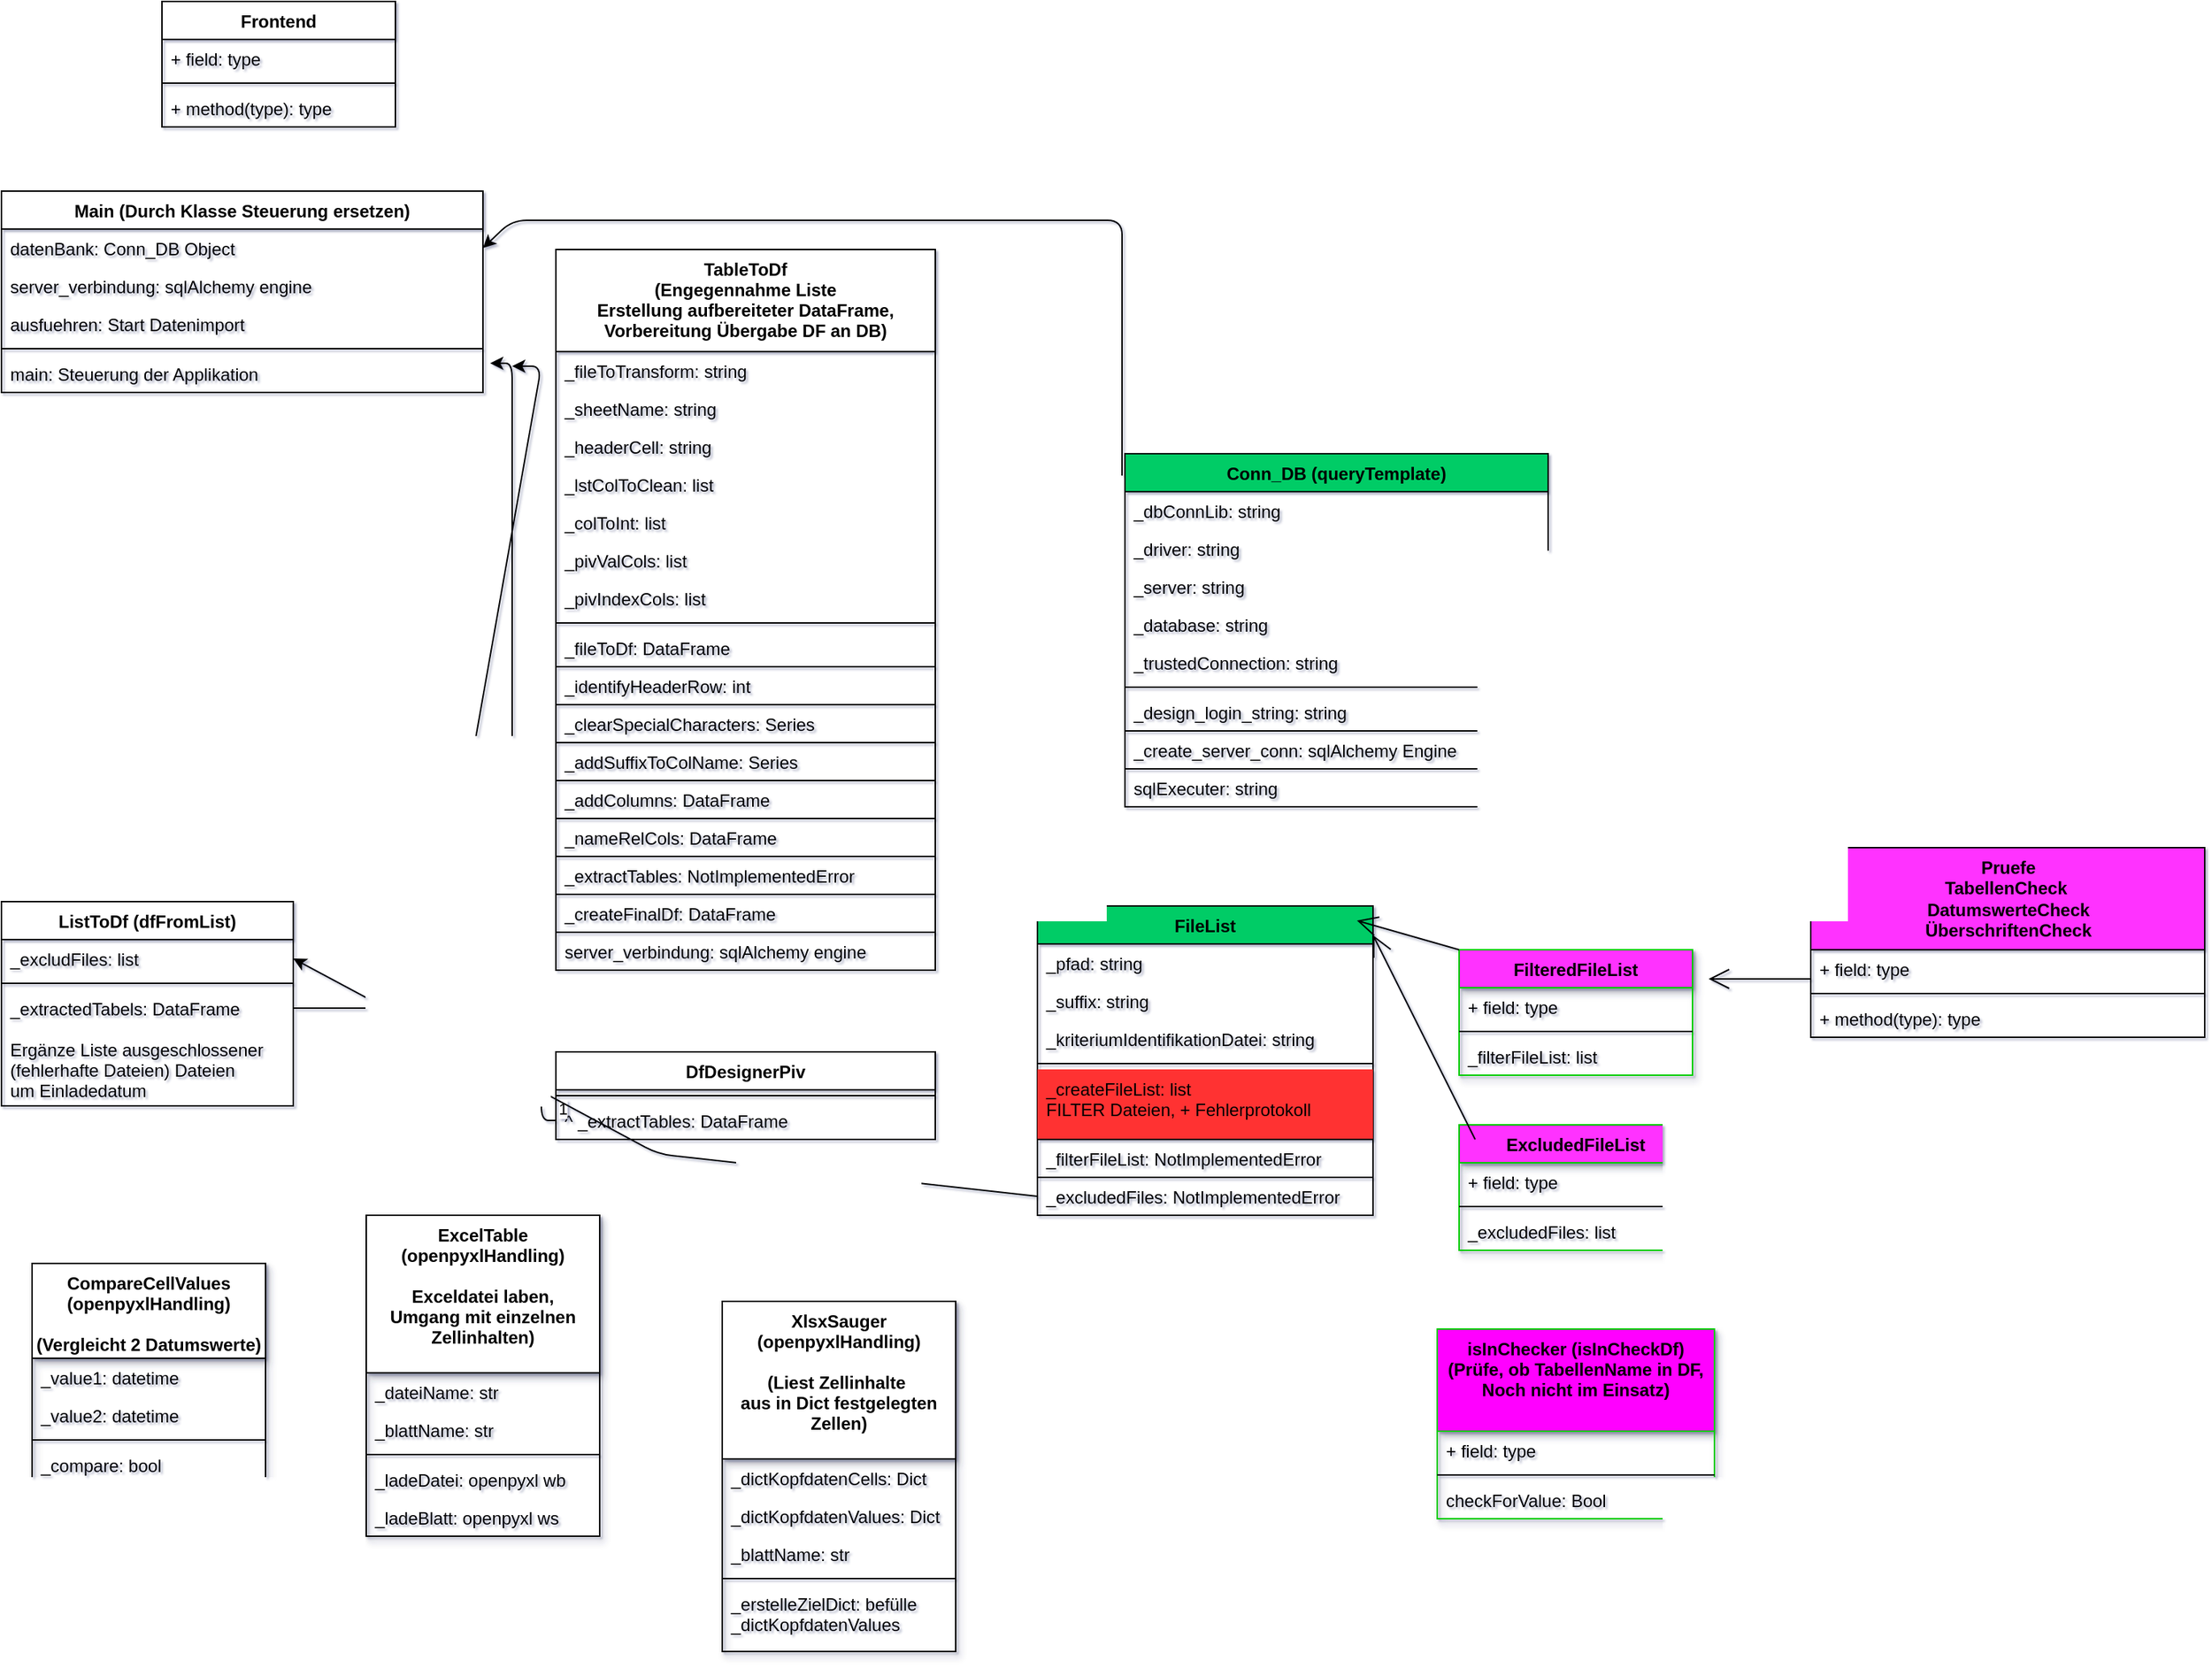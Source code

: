 <mxfile version="14.1.8" type="device"><diagram name="Page-1" id="e7e014a7-5840-1c2e-5031-d8a46d1fe8dd"><mxGraphModel dx="1022" dy="1323" grid="1" gridSize="10" guides="1" tooltips="1" connect="1" arrows="1" fold="1" page="1" pageScale="1" pageWidth="1169" pageHeight="826" background="#ffffff" math="0" shadow="1"><root><mxCell id="0"/><mxCell id="1" parent="0"/><mxCell id="ttx84-X86xPZrBUlwo9p-41" value="Main (Durch Klasse Steuerung ersetzen)" style="swimlane;fontStyle=1;align=center;verticalAlign=top;childLayout=stackLayout;horizontal=1;startSize=26;horizontalStack=0;resizeParent=1;resizeParentMax=0;resizeLast=0;collapsible=1;marginBottom=0;" parent="1" vertex="1"><mxGeometry x="10" y="20" width="330" height="138" as="geometry"><mxRectangle x="10" y="20" width="280" height="26" as="alternateBounds"/></mxGeometry></mxCell><mxCell id="ttx84-X86xPZrBUlwo9p-42" value="datenBank: Conn_DB Object" style="text;strokeColor=none;fillColor=none;align=left;verticalAlign=top;spacingLeft=4;spacingRight=4;overflow=hidden;rotatable=0;points=[[0,0.5],[1,0.5]];portConstraint=eastwest;" parent="ttx84-X86xPZrBUlwo9p-41" vertex="1"><mxGeometry y="26" width="330" height="26" as="geometry"/></mxCell><mxCell id="0wNTSyZEknnL3JYn5vQK-4" value="server_verbindung: sqlAlchemy engine" style="text;strokeColor=none;fillColor=none;align=left;verticalAlign=top;spacingLeft=4;spacingRight=4;overflow=hidden;rotatable=0;points=[[0,0.5],[1,0.5]];portConstraint=eastwest;" vertex="1" parent="ttx84-X86xPZrBUlwo9p-41"><mxGeometry y="52" width="330" height="26" as="geometry"/></mxCell><mxCell id="MvnyPQeXrSLGKuGV2s4c-3" value="ausfuehren: Start Datenimport" style="text;strokeColor=none;fillColor=none;align=left;verticalAlign=top;spacingLeft=4;spacingRight=4;overflow=hidden;rotatable=0;points=[[0,0.5],[1,0.5]];portConstraint=eastwest;" parent="ttx84-X86xPZrBUlwo9p-41" vertex="1"><mxGeometry y="78" width="330" height="26" as="geometry"/></mxCell><mxCell id="ttx84-X86xPZrBUlwo9p-43" value="" style="line;strokeWidth=1;fillColor=none;align=left;verticalAlign=middle;spacingTop=-1;spacingLeft=3;spacingRight=3;rotatable=0;labelPosition=right;points=[];portConstraint=eastwest;" parent="ttx84-X86xPZrBUlwo9p-41" vertex="1"><mxGeometry y="104" width="330" height="8" as="geometry"/></mxCell><mxCell id="MvnyPQeXrSLGKuGV2s4c-4" value="main: Steuerung der Applikation" style="text;strokeColor=none;fillColor=none;align=left;verticalAlign=top;spacingLeft=4;spacingRight=4;overflow=hidden;rotatable=0;points=[[0,0.5],[1,0.5]];portConstraint=eastwest;" parent="ttx84-X86xPZrBUlwo9p-41" vertex="1"><mxGeometry y="112" width="330" height="26" as="geometry"/></mxCell><mxCell id="ttx84-X86xPZrBUlwo9p-45" value="TableToDf&#10;(Engegennahme Liste&#10;Erstellung aufbereiteter DataFrame,&#10;Vorbereitung Übergabe DF an DB)" style="swimlane;fontStyle=1;align=center;verticalAlign=top;childLayout=stackLayout;horizontal=1;startSize=70;horizontalStack=0;resizeParent=1;resizeParentMax=0;resizeLast=0;collapsible=1;marginBottom=0;" parent="1" vertex="1"><mxGeometry x="390" y="60" width="260" height="494" as="geometry"/></mxCell><mxCell id="ttx84-X86xPZrBUlwo9p-54" value="_fileToTransform: string" style="text;strokeColor=none;fillColor=none;align=left;verticalAlign=top;spacingLeft=4;spacingRight=4;overflow=hidden;rotatable=0;points=[[0,0.5],[1,0.5]];portConstraint=eastwest;" parent="ttx84-X86xPZrBUlwo9p-45" vertex="1"><mxGeometry y="70" width="260" height="26" as="geometry"/></mxCell><mxCell id="ttx84-X86xPZrBUlwo9p-53" value="_sheetName: string" style="text;strokeColor=none;fillColor=none;align=left;verticalAlign=top;spacingLeft=4;spacingRight=4;overflow=hidden;rotatable=0;points=[[0,0.5],[1,0.5]];portConstraint=eastwest;" parent="ttx84-X86xPZrBUlwo9p-45" vertex="1"><mxGeometry y="96" width="260" height="26" as="geometry"/></mxCell><mxCell id="ttx84-X86xPZrBUlwo9p-52" value="_headerCell: string" style="text;strokeColor=none;fillColor=none;align=left;verticalAlign=top;spacingLeft=4;spacingRight=4;overflow=hidden;rotatable=0;points=[[0,0.5],[1,0.5]];portConstraint=eastwest;" parent="ttx84-X86xPZrBUlwo9p-45" vertex="1"><mxGeometry y="122" width="260" height="26" as="geometry"/></mxCell><mxCell id="ttx84-X86xPZrBUlwo9p-51" value="_lstColToClean: list" style="text;strokeColor=none;fillColor=none;align=left;verticalAlign=top;spacingLeft=4;spacingRight=4;overflow=hidden;rotatable=0;points=[[0,0.5],[1,0.5]];portConstraint=eastwest;" parent="ttx84-X86xPZrBUlwo9p-45" vertex="1"><mxGeometry y="148" width="260" height="26" as="geometry"/></mxCell><mxCell id="ttx84-X86xPZrBUlwo9p-56" value="_colToInt: list" style="text;strokeColor=none;fillColor=none;align=left;verticalAlign=top;spacingLeft=4;spacingRight=4;overflow=hidden;rotatable=0;points=[[0,0.5],[1,0.5]];portConstraint=eastwest;" parent="ttx84-X86xPZrBUlwo9p-45" vertex="1"><mxGeometry y="174" width="260" height="26" as="geometry"/></mxCell><mxCell id="ttx84-X86xPZrBUlwo9p-55" value="_pivValCols: list" style="text;strokeColor=none;fillColor=none;align=left;verticalAlign=top;spacingLeft=4;spacingRight=4;overflow=hidden;rotatable=0;points=[[0,0.5],[1,0.5]];portConstraint=eastwest;" parent="ttx84-X86xPZrBUlwo9p-45" vertex="1"><mxGeometry y="200" width="260" height="26" as="geometry"/></mxCell><mxCell id="ttx84-X86xPZrBUlwo9p-46" value="_pivIndexCols: list" style="text;strokeColor=none;fillColor=none;align=left;verticalAlign=top;spacingLeft=4;spacingRight=4;overflow=hidden;rotatable=0;points=[[0,0.5],[1,0.5]];portConstraint=eastwest;" parent="ttx84-X86xPZrBUlwo9p-45" vertex="1"><mxGeometry y="226" width="260" height="26" as="geometry"/></mxCell><mxCell id="ttx84-X86xPZrBUlwo9p-47" value="" style="line;strokeWidth=1;fillColor=none;align=left;verticalAlign=middle;spacingTop=-1;spacingLeft=3;spacingRight=3;rotatable=0;labelPosition=right;points=[];portConstraint=eastwest;" parent="ttx84-X86xPZrBUlwo9p-45" vertex="1"><mxGeometry y="252" width="260" height="8" as="geometry"/></mxCell><mxCell id="ttx84-X86xPZrBUlwo9p-57" value="_fileToDf: DataFrame" style="text;strokeColor=none;fillColor=none;align=left;verticalAlign=top;spacingLeft=4;spacingRight=4;overflow=hidden;rotatable=0;points=[[0,0.5],[1,0.5]];portConstraint=eastwest;" parent="ttx84-X86xPZrBUlwo9p-45" vertex="1"><mxGeometry y="260" width="260" height="26" as="geometry"/></mxCell><mxCell id="ttx84-X86xPZrBUlwo9p-58" value="_identifyHeaderRow: int" style="text;fillColor=none;align=left;verticalAlign=top;spacingLeft=4;spacingRight=4;overflow=hidden;rotatable=0;points=[[0,0.5],[1,0.5]];portConstraint=eastwest;strokeColor=#000000;" parent="ttx84-X86xPZrBUlwo9p-45" vertex="1"><mxGeometry y="286" width="260" height="26" as="geometry"/></mxCell><mxCell id="ttx84-X86xPZrBUlwo9p-48" value="_clearSpecialCharacters: Series" style="text;strokeColor=none;fillColor=none;align=left;verticalAlign=top;spacingLeft=4;spacingRight=4;overflow=hidden;rotatable=0;points=[[0,0.5],[1,0.5]];portConstraint=eastwest;" parent="ttx84-X86xPZrBUlwo9p-45" vertex="1"><mxGeometry y="312" width="260" height="26" as="geometry"/></mxCell><mxCell id="ttx84-X86xPZrBUlwo9p-59" value="_addSuffixToColName: Series" style="text;fillColor=none;align=left;verticalAlign=top;spacingLeft=4;spacingRight=4;overflow=hidden;rotatable=0;points=[[0,0.5],[1,0.5]];portConstraint=eastwest;strokeColor=#000000;" parent="ttx84-X86xPZrBUlwo9p-45" vertex="1"><mxGeometry y="338" width="260" height="26" as="geometry"/></mxCell><mxCell id="ttx84-X86xPZrBUlwo9p-60" value="_addColumns: DataFrame" style="text;fillColor=none;align=left;verticalAlign=top;spacingLeft=4;spacingRight=4;overflow=hidden;rotatable=0;points=[[0,0.5],[1,0.5]];portConstraint=eastwest;strokeColor=#000000;" parent="ttx84-X86xPZrBUlwo9p-45" vertex="1"><mxGeometry y="364" width="260" height="26" as="geometry"/></mxCell><mxCell id="ttx84-X86xPZrBUlwo9p-61" value="_nameRelCols: DataFrame" style="text;fillColor=none;align=left;verticalAlign=top;spacingLeft=4;spacingRight=4;overflow=hidden;rotatable=0;points=[[0,0.5],[1,0.5]];portConstraint=eastwest;strokeColor=#000000;" parent="ttx84-X86xPZrBUlwo9p-45" vertex="1"><mxGeometry y="390" width="260" height="26" as="geometry"/></mxCell><mxCell id="ttx84-X86xPZrBUlwo9p-62" value="_extractTables: NotImplementedError" style="text;fillColor=none;align=left;verticalAlign=top;spacingLeft=4;spacingRight=4;overflow=hidden;rotatable=0;points=[[0,0.5],[1,0.5]];portConstraint=eastwest;strokeColor=#000000;" parent="ttx84-X86xPZrBUlwo9p-45" vertex="1"><mxGeometry y="416" width="260" height="26" as="geometry"/></mxCell><mxCell id="ttx84-X86xPZrBUlwo9p-63" value="_createFinalDf: DataFrame" style="text;fillColor=none;align=left;verticalAlign=top;spacingLeft=4;spacingRight=4;overflow=hidden;rotatable=0;points=[[0,0.5],[1,0.5]];portConstraint=eastwest;strokeColor=#000000;" parent="ttx84-X86xPZrBUlwo9p-45" vertex="1"><mxGeometry y="442" width="260" height="26" as="geometry"/></mxCell><mxCell id="0wNTSyZEknnL3JYn5vQK-1" value="server_verbindung: sqlAlchemy engine" style="text;strokeColor=none;fillColor=none;align=left;verticalAlign=top;spacingLeft=4;spacingRight=4;overflow=hidden;rotatable=0;points=[[0,0.5],[1,0.5]];portConstraint=eastwest;" vertex="1" parent="ttx84-X86xPZrBUlwo9p-45"><mxGeometry y="468" width="260" height="26" as="geometry"/></mxCell><mxCell id="ttx84-X86xPZrBUlwo9p-68" value="DfDesignerPiv" style="swimlane;fontStyle=1;align=center;verticalAlign=top;childLayout=stackLayout;horizontal=1;startSize=26;horizontalStack=0;resizeParent=1;resizeParentMax=0;resizeLast=0;collapsible=1;marginBottom=0;strokeColor=#000000;" parent="1" vertex="1"><mxGeometry x="390" y="610" width="260" height="60" as="geometry"/></mxCell><mxCell id="ttx84-X86xPZrBUlwo9p-70" value="" style="line;strokeWidth=1;fillColor=none;align=left;verticalAlign=middle;spacingTop=-1;spacingLeft=3;spacingRight=3;rotatable=0;labelPosition=right;points=[];portConstraint=eastwest;" parent="ttx84-X86xPZrBUlwo9p-68" vertex="1"><mxGeometry y="26" width="260" height="8" as="geometry"/></mxCell><mxCell id="ttx84-X86xPZrBUlwo9p-71" value="^ _extractTables: DataFrame" style="text;strokeColor=none;fillColor=none;align=left;verticalAlign=top;spacingLeft=4;spacingRight=4;overflow=hidden;rotatable=0;points=[[0,0.5],[1,0.5]];portConstraint=eastwest;" parent="ttx84-X86xPZrBUlwo9p-68" vertex="1"><mxGeometry y="34" width="260" height="26" as="geometry"/></mxCell><mxCell id="ttx84-X86xPZrBUlwo9p-72" value="" style="endArrow=block;endFill=1;html=1;edgeStyle=orthogonalEdgeStyle;align=left;verticalAlign=top;entryX=0;entryY=0.5;entryDx=0;entryDy=0;exitX=0;exitY=0.5;exitDx=0;exitDy=0;" parent="1" source="ttx84-X86xPZrBUlwo9p-71" target="ttx84-X86xPZrBUlwo9p-62" edge="1"><mxGeometry x="-1" relative="1" as="geometry"><mxPoint x="360" y="680" as="sourcePoint"/><mxPoint x="360" y="500" as="targetPoint"/></mxGeometry></mxCell><mxCell id="ttx84-X86xPZrBUlwo9p-73" value="1" style="edgeLabel;resizable=0;html=1;align=left;verticalAlign=bottom;" parent="ttx84-X86xPZrBUlwo9p-72" connectable="0" vertex="1"><mxGeometry x="-1" relative="1" as="geometry"/></mxCell><mxCell id="ttx84-X86xPZrBUlwo9p-74" value="Conn_DB (queryTemplate)" style="swimlane;fontStyle=1;align=center;verticalAlign=top;childLayout=stackLayout;horizontal=1;startSize=26;horizontalStack=0;resizeParent=1;resizeParentMax=0;resizeLast=0;collapsible=1;marginBottom=0;strokeColor=#000000;fillColor=#00CC66;" parent="1" vertex="1"><mxGeometry x="780" y="200" width="290" height="242" as="geometry"/></mxCell><mxCell id="ttx84-X86xPZrBUlwo9p-75" value="_dbConnLib: string" style="text;strokeColor=none;fillColor=none;align=left;verticalAlign=top;spacingLeft=4;spacingRight=4;overflow=hidden;rotatable=0;points=[[0,0.5],[1,0.5]];portConstraint=eastwest;" parent="ttx84-X86xPZrBUlwo9p-74" vertex="1"><mxGeometry y="26" width="290" height="26" as="geometry"/></mxCell><mxCell id="ttx84-X86xPZrBUlwo9p-78" value="_driver: string" style="text;strokeColor=none;fillColor=none;align=left;verticalAlign=top;spacingLeft=4;spacingRight=4;overflow=hidden;rotatable=0;points=[[0,0.5],[1,0.5]];portConstraint=eastwest;" parent="ttx84-X86xPZrBUlwo9p-74" vertex="1"><mxGeometry y="52" width="290" height="26" as="geometry"/></mxCell><mxCell id="ttx84-X86xPZrBUlwo9p-79" value="_server: string" style="text;strokeColor=none;fillColor=none;align=left;verticalAlign=top;spacingLeft=4;spacingRight=4;overflow=hidden;rotatable=0;points=[[0,0.5],[1,0.5]];portConstraint=eastwest;" parent="ttx84-X86xPZrBUlwo9p-74" vertex="1"><mxGeometry y="78" width="290" height="26" as="geometry"/></mxCell><mxCell id="ttx84-X86xPZrBUlwo9p-80" value="_database: string" style="text;strokeColor=none;fillColor=none;align=left;verticalAlign=top;spacingLeft=4;spacingRight=4;overflow=hidden;rotatable=0;points=[[0,0.5],[1,0.5]];portConstraint=eastwest;" parent="ttx84-X86xPZrBUlwo9p-74" vertex="1"><mxGeometry y="104" width="290" height="26" as="geometry"/></mxCell><mxCell id="ttx84-X86xPZrBUlwo9p-81" value="_trustedConnection: string" style="text;strokeColor=none;fillColor=none;align=left;verticalAlign=top;spacingLeft=4;spacingRight=4;overflow=hidden;rotatable=0;points=[[0,0.5],[1,0.5]];portConstraint=eastwest;" parent="ttx84-X86xPZrBUlwo9p-74" vertex="1"><mxGeometry y="130" width="290" height="26" as="geometry"/></mxCell><mxCell id="ttx84-X86xPZrBUlwo9p-76" value="" style="line;strokeWidth=1;fillColor=none;align=left;verticalAlign=middle;spacingTop=-1;spacingLeft=3;spacingRight=3;rotatable=0;labelPosition=right;points=[];portConstraint=eastwest;" parent="ttx84-X86xPZrBUlwo9p-74" vertex="1"><mxGeometry y="156" width="290" height="8" as="geometry"/></mxCell><mxCell id="ttx84-X86xPZrBUlwo9p-77" value="_design_login_string: string" style="text;strokeColor=none;fillColor=none;align=left;verticalAlign=top;spacingLeft=4;spacingRight=4;overflow=hidden;rotatable=0;points=[[0,0.5],[1,0.5]];portConstraint=eastwest;" parent="ttx84-X86xPZrBUlwo9p-74" vertex="1"><mxGeometry y="164" width="290" height="26" as="geometry"/></mxCell><mxCell id="ttx84-X86xPZrBUlwo9p-82" value="_create_server_conn: sqlAlchemy Engine" style="text;fillColor=none;align=left;verticalAlign=top;spacingLeft=4;spacingRight=4;overflow=hidden;rotatable=0;points=[[0,0.5],[1,0.5]];portConstraint=eastwest;strokeColor=#000000;" parent="ttx84-X86xPZrBUlwo9p-74" vertex="1"><mxGeometry y="190" width="290" height="26" as="geometry"/></mxCell><mxCell id="ttx84-X86xPZrBUlwo9p-83" value="sqlExecuter: string" style="text;strokeColor=none;fillColor=none;align=left;verticalAlign=top;spacingLeft=4;spacingRight=4;overflow=hidden;rotatable=0;points=[[0,0.5],[1,0.5]];portConstraint=eastwest;" parent="ttx84-X86xPZrBUlwo9p-74" vertex="1"><mxGeometry y="216" width="290" height="26" as="geometry"/></mxCell><mxCell id="ttx84-X86xPZrBUlwo9p-84" value="FileList" style="swimlane;fontStyle=1;align=center;verticalAlign=top;childLayout=stackLayout;horizontal=1;startSize=26;horizontalStack=0;resizeParent=1;resizeParentMax=0;resizeLast=0;collapsible=1;marginBottom=0;strokeColor=#000000;fillColor=#00CC66;" parent="1" vertex="1"><mxGeometry x="720" y="510" width="230" height="212" as="geometry"/></mxCell><mxCell id="ttx84-X86xPZrBUlwo9p-85" value="_pfad: string" style="text;strokeColor=none;fillColor=none;align=left;verticalAlign=top;spacingLeft=4;spacingRight=4;overflow=hidden;rotatable=0;points=[[0,0.5],[1,0.5]];portConstraint=eastwest;" parent="ttx84-X86xPZrBUlwo9p-84" vertex="1"><mxGeometry y="26" width="230" height="26" as="geometry"/></mxCell><mxCell id="ttx84-X86xPZrBUlwo9p-88" value="_suffix: string" style="text;strokeColor=none;fillColor=none;align=left;verticalAlign=top;spacingLeft=4;spacingRight=4;overflow=hidden;rotatable=0;points=[[0,0.5],[1,0.5]];portConstraint=eastwest;" parent="ttx84-X86xPZrBUlwo9p-84" vertex="1"><mxGeometry y="52" width="230" height="26" as="geometry"/></mxCell><mxCell id="ttx84-X86xPZrBUlwo9p-89" value="_kriteriumIdentifikationDatei: string" style="text;strokeColor=none;fillColor=none;align=left;verticalAlign=top;spacingLeft=4;spacingRight=4;overflow=hidden;rotatable=0;points=[[0,0.5],[1,0.5]];portConstraint=eastwest;" parent="ttx84-X86xPZrBUlwo9p-84" vertex="1"><mxGeometry y="78" width="230" height="26" as="geometry"/></mxCell><mxCell id="ttx84-X86xPZrBUlwo9p-86" value="" style="line;strokeWidth=1;fillColor=none;align=left;verticalAlign=middle;spacingTop=-1;spacingLeft=3;spacingRight=3;rotatable=0;labelPosition=right;points=[];portConstraint=eastwest;" parent="ttx84-X86xPZrBUlwo9p-84" vertex="1"><mxGeometry y="104" width="230" height="8" as="geometry"/></mxCell><mxCell id="ttx84-X86xPZrBUlwo9p-87" value="_createFileList: list&#10;FILTER Dateien, + Fehlerprotokoll" style="text;strokeColor=none;fillColor=#FF3333;align=left;verticalAlign=top;spacingLeft=4;spacingRight=4;overflow=hidden;rotatable=0;points=[[0,0.5],[1,0.5]];portConstraint=eastwest;" parent="ttx84-X86xPZrBUlwo9p-84" vertex="1"><mxGeometry y="112" width="230" height="48" as="geometry"/></mxCell><mxCell id="ttx84-X86xPZrBUlwo9p-91" value="_filterFileList: NotImplementedError" style="text;fillColor=none;align=left;verticalAlign=top;spacingLeft=4;spacingRight=4;overflow=hidden;rotatable=0;points=[[0,0.5],[1,0.5]];portConstraint=eastwest;strokeColor=#000000;" parent="ttx84-X86xPZrBUlwo9p-84" vertex="1"><mxGeometry y="160" width="230" height="26" as="geometry"/></mxCell><mxCell id="ttx84-X86xPZrBUlwo9p-92" value="_excludedFiles: NotImplementedError" style="text;strokeColor=none;fillColor=none;align=left;verticalAlign=top;spacingLeft=4;spacingRight=4;overflow=hidden;rotatable=0;points=[[0,0.5],[1,0.5]];portConstraint=eastwest;" parent="ttx84-X86xPZrBUlwo9p-84" vertex="1"><mxGeometry y="186" width="230" height="26" as="geometry"/></mxCell><mxCell id="ttx84-X86xPZrBUlwo9p-93" value="ListToDf (dfFromList)&#10;" style="swimlane;fontStyle=1;align=center;verticalAlign=top;childLayout=stackLayout;horizontal=1;startSize=26;horizontalStack=0;resizeParent=1;resizeParentMax=0;resizeLast=0;collapsible=1;marginBottom=0;strokeColor=#000000;" parent="1" vertex="1"><mxGeometry x="10" y="507" width="200" height="140" as="geometry"/></mxCell><mxCell id="ttx84-X86xPZrBUlwo9p-94" value="_excludFiles: list" style="text;strokeColor=none;fillColor=none;align=left;verticalAlign=top;spacingLeft=4;spacingRight=4;overflow=hidden;rotatable=0;points=[[0,0.5],[1,0.5]];portConstraint=eastwest;" parent="ttx84-X86xPZrBUlwo9p-93" vertex="1"><mxGeometry y="26" width="200" height="26" as="geometry"/></mxCell><mxCell id="ttx84-X86xPZrBUlwo9p-95" value="" style="line;strokeWidth=1;fillColor=none;align=left;verticalAlign=middle;spacingTop=-1;spacingLeft=3;spacingRight=3;rotatable=0;labelPosition=right;points=[];portConstraint=eastwest;" parent="ttx84-X86xPZrBUlwo9p-93" vertex="1"><mxGeometry y="52" width="200" height="8" as="geometry"/></mxCell><mxCell id="ttx84-X86xPZrBUlwo9p-96" value="_extractedTabels: DataFrame&#10;&#10;Ergänze Liste ausgeschlossener &#10;(fehlerhafte Dateien) Dateien &#10;um Einladedatum" style="text;strokeColor=none;fillColor=none;align=left;verticalAlign=top;spacingLeft=4;spacingRight=4;overflow=hidden;rotatable=0;points=[[0,0.5],[1,0.5]];portConstraint=eastwest;" parent="ttx84-X86xPZrBUlwo9p-93" vertex="1"><mxGeometry y="60" width="200" height="80" as="geometry"/></mxCell><mxCell id="MvnyPQeXrSLGKuGV2s4c-1" value="" style="endArrow=classic;html=1;entryX=1;entryY=0.5;entryDx=0;entryDy=0;exitX=0;exitY=0.5;exitDx=0;exitDy=0;" parent="1" source="ttx84-X86xPZrBUlwo9p-92" target="ttx84-X86xPZrBUlwo9p-94" edge="1"><mxGeometry width="50" height="50" relative="1" as="geometry"><mxPoint x="650" y="697" as="sourcePoint"/><mxPoint x="700" y="647" as="targetPoint"/><Array as="points"><mxPoint x="460" y="680"/></Array></mxGeometry></mxCell><mxCell id="MvnyPQeXrSLGKuGV2s4c-5" value="" style="endArrow=classic;html=1;exitX=-0.007;exitY=0.062;exitDx=0;exitDy=0;exitPerimeter=0;entryX=1;entryY=0.5;entryDx=0;entryDy=0;" parent="1" source="ttx84-X86xPZrBUlwo9p-74" target="ttx84-X86xPZrBUlwo9p-42" edge="1"><mxGeometry width="50" height="50" relative="1" as="geometry"><mxPoint x="740" y="130" as="sourcePoint"/><mxPoint x="790" y="80" as="targetPoint"/><Array as="points"><mxPoint x="778" y="40"/><mxPoint x="560" y="40"/><mxPoint x="360" y="40"/></Array></mxGeometry></mxCell><mxCell id="MvnyPQeXrSLGKuGV2s4c-6" value="" style="endArrow=classic;html=1;entryX=1.015;entryY=0.231;entryDx=0;entryDy=0;entryPerimeter=0;" parent="1" target="MvnyPQeXrSLGKuGV2s4c-4" edge="1"><mxGeometry width="50" height="50" relative="1" as="geometry"><mxPoint x="210" y="580" as="sourcePoint"/><mxPoint x="340" y="310" as="targetPoint"/><Array as="points"><mxPoint x="360" y="580"/><mxPoint x="360" y="138"/></Array></mxGeometry></mxCell><mxCell id="MvnyPQeXrSLGKuGV2s4c-8" value="" style="endArrow=classic;html=1;" parent="1" edge="1"><mxGeometry width="50" height="50" relative="1" as="geometry"><mxPoint x="390" y="480" as="sourcePoint"/><mxPoint x="360" y="140" as="targetPoint"/><Array as="points"><mxPoint x="320" y="480"/><mxPoint x="380" y="140"/></Array></mxGeometry></mxCell><mxCell id="MvnyPQeXrSLGKuGV2s4c-9" value="Pruefe&lt;br&gt;TabellenCheck&amp;nbsp;&lt;br&gt;DatumswerteCheck&lt;br&gt;ÜberschriftenCheck" style="swimlane;fontStyle=1;align=center;verticalAlign=top;childLayout=stackLayout;horizontal=1;startSize=70;horizontalStack=0;resizeParent=1;resizeParentMax=0;resizeLast=0;collapsible=1;marginBottom=0;html=1;fillColor=#FF33FF;" parent="1" vertex="1"><mxGeometry x="1250" y="470" width="270" height="130" as="geometry"/></mxCell><mxCell id="MvnyPQeXrSLGKuGV2s4c-10" value="+ field: type" style="text;strokeColor=none;fillColor=none;align=left;verticalAlign=top;spacingLeft=4;spacingRight=4;overflow=hidden;rotatable=0;points=[[0,0.5],[1,0.5]];portConstraint=eastwest;" parent="MvnyPQeXrSLGKuGV2s4c-9" vertex="1"><mxGeometry y="70" width="270" height="26" as="geometry"/></mxCell><mxCell id="MvnyPQeXrSLGKuGV2s4c-11" value="" style="line;strokeWidth=1;fillColor=none;align=left;verticalAlign=middle;spacingTop=-1;spacingLeft=3;spacingRight=3;rotatable=0;labelPosition=right;points=[];portConstraint=eastwest;" parent="MvnyPQeXrSLGKuGV2s4c-9" vertex="1"><mxGeometry y="96" width="270" height="8" as="geometry"/></mxCell><mxCell id="MvnyPQeXrSLGKuGV2s4c-12" value="+ method(type): type" style="text;strokeColor=none;fillColor=none;align=left;verticalAlign=top;spacingLeft=4;spacingRight=4;overflow=hidden;rotatable=0;points=[[0,0.5],[1,0.5]];portConstraint=eastwest;" parent="MvnyPQeXrSLGKuGV2s4c-9" vertex="1"><mxGeometry y="104" width="270" height="26" as="geometry"/></mxCell><mxCell id="0wNTSyZEknnL3JYn5vQK-5" value="Frontend" style="swimlane;fontStyle=1;align=center;verticalAlign=top;childLayout=stackLayout;horizontal=1;startSize=26;horizontalStack=0;resizeParent=1;resizeParentMax=0;resizeLast=0;collapsible=1;marginBottom=0;" vertex="1" parent="1"><mxGeometry x="120" y="-110" width="160" height="86" as="geometry"/></mxCell><mxCell id="0wNTSyZEknnL3JYn5vQK-6" value="+ field: type" style="text;strokeColor=none;fillColor=none;align=left;verticalAlign=top;spacingLeft=4;spacingRight=4;overflow=hidden;rotatable=0;points=[[0,0.5],[1,0.5]];portConstraint=eastwest;" vertex="1" parent="0wNTSyZEknnL3JYn5vQK-5"><mxGeometry y="26" width="160" height="26" as="geometry"/></mxCell><mxCell id="0wNTSyZEknnL3JYn5vQK-7" value="" style="line;strokeWidth=1;fillColor=none;align=left;verticalAlign=middle;spacingTop=-1;spacingLeft=3;spacingRight=3;rotatable=0;labelPosition=right;points=[];portConstraint=eastwest;" vertex="1" parent="0wNTSyZEknnL3JYn5vQK-5"><mxGeometry y="52" width="160" height="8" as="geometry"/></mxCell><mxCell id="0wNTSyZEknnL3JYn5vQK-8" value="+ method(type): type" style="text;strokeColor=none;fillColor=none;align=left;verticalAlign=top;spacingLeft=4;spacingRight=4;overflow=hidden;rotatable=0;points=[[0,0.5],[1,0.5]];portConstraint=eastwest;" vertex="1" parent="0wNTSyZEknnL3JYn5vQK-5"><mxGeometry y="60" width="160" height="26" as="geometry"/></mxCell><mxCell id="0wNTSyZEknnL3JYn5vQK-9" value="FilteredFileList&#10;" style="swimlane;fontStyle=1;align=center;verticalAlign=top;childLayout=stackLayout;horizontal=1;startSize=26;horizontalStack=0;resizeParent=1;resizeParentMax=0;resizeLast=0;collapsible=1;marginBottom=0;shadow=1;strokeColor=#00CC00;fillColor=#FF33FF;" vertex="1" parent="1"><mxGeometry x="1009" y="540" width="160" height="86" as="geometry"/></mxCell><mxCell id="0wNTSyZEknnL3JYn5vQK-10" value="+ field: type" style="text;strokeColor=none;fillColor=none;align=left;verticalAlign=top;spacingLeft=4;spacingRight=4;overflow=hidden;rotatable=0;points=[[0,0.5],[1,0.5]];portConstraint=eastwest;" vertex="1" parent="0wNTSyZEknnL3JYn5vQK-9"><mxGeometry y="26" width="160" height="26" as="geometry"/></mxCell><mxCell id="0wNTSyZEknnL3JYn5vQK-11" value="" style="line;strokeWidth=1;fillColor=none;align=left;verticalAlign=middle;spacingTop=-1;spacingLeft=3;spacingRight=3;rotatable=0;labelPosition=right;points=[];portConstraint=eastwest;" vertex="1" parent="0wNTSyZEknnL3JYn5vQK-9"><mxGeometry y="52" width="160" height="8" as="geometry"/></mxCell><mxCell id="0wNTSyZEknnL3JYn5vQK-12" value="_filterFileList: list" style="text;strokeColor=none;fillColor=none;align=left;verticalAlign=top;spacingLeft=4;spacingRight=4;overflow=hidden;rotatable=0;points=[[0,0.5],[1,0.5]];portConstraint=eastwest;" vertex="1" parent="0wNTSyZEknnL3JYn5vQK-9"><mxGeometry y="60" width="160" height="26" as="geometry"/></mxCell><mxCell id="0wNTSyZEknnL3JYn5vQK-13" value="ExcludedFileList&#10;" style="swimlane;fontStyle=1;align=center;verticalAlign=top;childLayout=stackLayout;horizontal=1;startSize=26;horizontalStack=0;resizeParent=1;resizeParentMax=0;resizeLast=0;collapsible=1;marginBottom=0;shadow=1;strokeColor=#00CC00;fillColor=#FF33FF;" vertex="1" parent="1"><mxGeometry x="1009" y="660" width="160" height="86" as="geometry"/></mxCell><mxCell id="0wNTSyZEknnL3JYn5vQK-14" value="+ field: type" style="text;strokeColor=none;fillColor=none;align=left;verticalAlign=top;spacingLeft=4;spacingRight=4;overflow=hidden;rotatable=0;points=[[0,0.5],[1,0.5]];portConstraint=eastwest;" vertex="1" parent="0wNTSyZEknnL3JYn5vQK-13"><mxGeometry y="26" width="160" height="26" as="geometry"/></mxCell><mxCell id="0wNTSyZEknnL3JYn5vQK-15" value="" style="line;strokeWidth=1;fillColor=none;align=left;verticalAlign=middle;spacingTop=-1;spacingLeft=3;spacingRight=3;rotatable=0;labelPosition=right;points=[];portConstraint=eastwest;" vertex="1" parent="0wNTSyZEknnL3JYn5vQK-13"><mxGeometry y="52" width="160" height="8" as="geometry"/></mxCell><mxCell id="0wNTSyZEknnL3JYn5vQK-16" value="_excludedFiles: list&#10;" style="text;strokeColor=none;fillColor=none;align=left;verticalAlign=top;spacingLeft=4;spacingRight=4;overflow=hidden;rotatable=0;points=[[0,0.5],[1,0.5]];portConstraint=eastwest;" vertex="1" parent="0wNTSyZEknnL3JYn5vQK-13"><mxGeometry y="60" width="160" height="26" as="geometry"/></mxCell><mxCell id="0wNTSyZEknnL3JYn5vQK-21" value="" style="endArrow=open;endFill=1;endSize=12;html=1;" edge="1" parent="1"><mxGeometry width="160" relative="1" as="geometry"><mxPoint x="1250" y="560" as="sourcePoint"/><mxPoint x="1180" y="560" as="targetPoint"/></mxGeometry></mxCell><mxCell id="0wNTSyZEknnL3JYn5vQK-22" value="" style="endArrow=open;endFill=1;endSize=12;html=1;exitX=0;exitY=0;exitDx=0;exitDy=0;" edge="1" parent="1" source="0wNTSyZEknnL3JYn5vQK-9"><mxGeometry width="160" relative="1" as="geometry"><mxPoint x="1009" y="520" as="sourcePoint"/><mxPoint x="939" y="520" as="targetPoint"/></mxGeometry></mxCell><mxCell id="0wNTSyZEknnL3JYn5vQK-23" value="" style="endArrow=open;endFill=1;endSize=12;html=1;exitX=0;exitY=0;exitDx=0;exitDy=0;" edge="1" parent="1"><mxGeometry width="160" relative="1" as="geometry"><mxPoint x="1020" y="670" as="sourcePoint"/><mxPoint x="950" y="530" as="targetPoint"/></mxGeometry></mxCell><mxCell id="0wNTSyZEknnL3JYn5vQK-24" value="isInChecker (isInCheckDf)&#10;(Prüfe, ob TabellenName in DF,&#10;Noch nicht im Einsatz)" style="swimlane;fontStyle=1;align=center;verticalAlign=top;childLayout=stackLayout;horizontal=1;startSize=70;horizontalStack=0;resizeParent=1;resizeParentMax=0;resizeLast=0;collapsible=1;marginBottom=0;shadow=1;strokeColor=#00CC00;fillColor=#FF00FF;" vertex="1" parent="1"><mxGeometry x="994" y="800" width="190" height="130" as="geometry"/></mxCell><mxCell id="0wNTSyZEknnL3JYn5vQK-25" value="+ field: type" style="text;strokeColor=none;fillColor=none;align=left;verticalAlign=top;spacingLeft=4;spacingRight=4;overflow=hidden;rotatable=0;points=[[0,0.5],[1,0.5]];portConstraint=eastwest;" vertex="1" parent="0wNTSyZEknnL3JYn5vQK-24"><mxGeometry y="70" width="190" height="26" as="geometry"/></mxCell><mxCell id="0wNTSyZEknnL3JYn5vQK-26" value="" style="line;strokeWidth=1;fillColor=none;align=left;verticalAlign=middle;spacingTop=-1;spacingLeft=3;spacingRight=3;rotatable=0;labelPosition=right;points=[];portConstraint=eastwest;" vertex="1" parent="0wNTSyZEknnL3JYn5vQK-24"><mxGeometry y="96" width="190" height="8" as="geometry"/></mxCell><mxCell id="0wNTSyZEknnL3JYn5vQK-27" value="checkForValue: Bool" style="text;strokeColor=none;fillColor=none;align=left;verticalAlign=top;spacingLeft=4;spacingRight=4;overflow=hidden;rotatable=0;points=[[0,0.5],[1,0.5]];portConstraint=eastwest;" vertex="1" parent="0wNTSyZEknnL3JYn5vQK-24"><mxGeometry y="104" width="190" height="26" as="geometry"/></mxCell><mxCell id="0wNTSyZEknnL3JYn5vQK-29" value="ExcelTable&#10;(openpyxlHandling)&#10;&#10;Exceldatei laben,&#10;Umgang mit einzelnen&#10;Zellinhalten)" style="swimlane;fontStyle=1;align=center;verticalAlign=top;childLayout=stackLayout;horizontal=1;startSize=108;horizontalStack=0;resizeParent=1;resizeParentMax=0;resizeLast=0;collapsible=1;marginBottom=0;shadow=1;strokeColor=#000000;fillColor=#FFFFFF;" vertex="1" parent="1"><mxGeometry x="260" y="722" width="160" height="220" as="geometry"/></mxCell><mxCell id="0wNTSyZEknnL3JYn5vQK-40" value="_dateiName: str" style="text;strokeColor=none;fillColor=none;align=left;verticalAlign=top;spacingLeft=4;spacingRight=4;overflow=hidden;rotatable=0;points=[[0,0.5],[1,0.5]];portConstraint=eastwest;" vertex="1" parent="0wNTSyZEknnL3JYn5vQK-29"><mxGeometry y="108" width="160" height="26" as="geometry"/></mxCell><mxCell id="0wNTSyZEknnL3JYn5vQK-30" value="_blattName: str" style="text;strokeColor=none;fillColor=none;align=left;verticalAlign=top;spacingLeft=4;spacingRight=4;overflow=hidden;rotatable=0;points=[[0,0.5],[1,0.5]];portConstraint=eastwest;" vertex="1" parent="0wNTSyZEknnL3JYn5vQK-29"><mxGeometry y="134" width="160" height="26" as="geometry"/></mxCell><mxCell id="0wNTSyZEknnL3JYn5vQK-31" value="" style="line;strokeWidth=1;fillColor=none;align=left;verticalAlign=middle;spacingTop=-1;spacingLeft=3;spacingRight=3;rotatable=0;labelPosition=right;points=[];portConstraint=eastwest;" vertex="1" parent="0wNTSyZEknnL3JYn5vQK-29"><mxGeometry y="160" width="160" height="8" as="geometry"/></mxCell><mxCell id="0wNTSyZEknnL3JYn5vQK-41" value="_ladeDatei: openpyxl wb" style="text;strokeColor=none;fillColor=none;align=left;verticalAlign=top;spacingLeft=4;spacingRight=4;overflow=hidden;rotatable=0;points=[[0,0.5],[1,0.5]];portConstraint=eastwest;" vertex="1" parent="0wNTSyZEknnL3JYn5vQK-29"><mxGeometry y="168" width="160" height="26" as="geometry"/></mxCell><mxCell id="0wNTSyZEknnL3JYn5vQK-32" value="_ladeBlatt: openpyxl ws" style="text;strokeColor=none;fillColor=none;align=left;verticalAlign=top;spacingLeft=4;spacingRight=4;overflow=hidden;rotatable=0;points=[[0,0.5],[1,0.5]];portConstraint=eastwest;" vertex="1" parent="0wNTSyZEknnL3JYn5vQK-29"><mxGeometry y="194" width="160" height="26" as="geometry"/></mxCell><mxCell id="0wNTSyZEknnL3JYn5vQK-33" value="XlsxSauger&#10;(openpyxlHandling)&#10;&#10;(Liest Zellinhalte &#10;aus in Dict festgelegten&#10;Zellen)" style="swimlane;fontStyle=1;align=center;verticalAlign=top;childLayout=stackLayout;horizontal=1;startSize=108;horizontalStack=0;resizeParent=1;resizeParentMax=0;resizeLast=0;collapsible=1;marginBottom=0;shadow=1;strokeColor=#000000;fillColor=#FFFFFF;" vertex="1" parent="1"><mxGeometry x="504" y="781" width="160" height="240" as="geometry"/></mxCell><mxCell id="0wNTSyZEknnL3JYn5vQK-34" value="_dictKopfdatenCells: Dict" style="text;strokeColor=none;fillColor=none;align=left;verticalAlign=top;spacingLeft=4;spacingRight=4;overflow=hidden;rotatable=0;points=[[0,0.5],[1,0.5]];portConstraint=eastwest;" vertex="1" parent="0wNTSyZEknnL3JYn5vQK-33"><mxGeometry y="108" width="160" height="26" as="geometry"/></mxCell><mxCell id="0wNTSyZEknnL3JYn5vQK-37" value="_dictKopfdatenValues: Dict" style="text;strokeColor=none;fillColor=none;align=left;verticalAlign=top;spacingLeft=4;spacingRight=4;overflow=hidden;rotatable=0;points=[[0,0.5],[1,0.5]];portConstraint=eastwest;" vertex="1" parent="0wNTSyZEknnL3JYn5vQK-33"><mxGeometry y="134" width="160" height="26" as="geometry"/></mxCell><mxCell id="0wNTSyZEknnL3JYn5vQK-38" value="_blattName: str" style="text;strokeColor=none;fillColor=none;align=left;verticalAlign=top;spacingLeft=4;spacingRight=4;overflow=hidden;rotatable=0;points=[[0,0.5],[1,0.5]];portConstraint=eastwest;" vertex="1" parent="0wNTSyZEknnL3JYn5vQK-33"><mxGeometry y="160" width="160" height="26" as="geometry"/></mxCell><mxCell id="0wNTSyZEknnL3JYn5vQK-35" value="" style="line;strokeWidth=1;fillColor=none;align=left;verticalAlign=middle;spacingTop=-1;spacingLeft=3;spacingRight=3;rotatable=0;labelPosition=right;points=[];portConstraint=eastwest;" vertex="1" parent="0wNTSyZEknnL3JYn5vQK-33"><mxGeometry y="186" width="160" height="8" as="geometry"/></mxCell><mxCell id="0wNTSyZEknnL3JYn5vQK-36" value="_erstelleZielDict: befülle&#10;_dictKopfdatenValues" style="text;strokeColor=none;fillColor=none;align=left;verticalAlign=top;spacingLeft=4;spacingRight=4;overflow=hidden;rotatable=0;points=[[0,0.5],[1,0.5]];portConstraint=eastwest;" vertex="1" parent="0wNTSyZEknnL3JYn5vQK-33"><mxGeometry y="194" width="160" height="46" as="geometry"/></mxCell><mxCell id="0wNTSyZEknnL3JYn5vQK-42" value="CompareCellValues&#10;(openpyxlHandling)&#10;&#10;(Vergleicht 2 Datumswerte)" style="swimlane;fontStyle=1;align=center;verticalAlign=top;childLayout=stackLayout;horizontal=1;startSize=65;horizontalStack=0;resizeParent=1;resizeParentMax=0;resizeLast=0;collapsible=1;marginBottom=0;shadow=1;strokeColor=#000000;fillColor=#FFFFFF;" vertex="1" parent="1"><mxGeometry x="31" y="755" width="160" height="151" as="geometry"/></mxCell><mxCell id="0wNTSyZEknnL3JYn5vQK-43" value="_value1: datetime" style="text;strokeColor=none;fillColor=none;align=left;verticalAlign=top;spacingLeft=4;spacingRight=4;overflow=hidden;rotatable=0;points=[[0,0.5],[1,0.5]];portConstraint=eastwest;" vertex="1" parent="0wNTSyZEknnL3JYn5vQK-42"><mxGeometry y="65" width="160" height="26" as="geometry"/></mxCell><mxCell id="0wNTSyZEknnL3JYn5vQK-44" value="_value2: datetime" style="text;strokeColor=none;fillColor=none;align=left;verticalAlign=top;spacingLeft=4;spacingRight=4;overflow=hidden;rotatable=0;points=[[0,0.5],[1,0.5]];portConstraint=eastwest;" vertex="1" parent="0wNTSyZEknnL3JYn5vQK-42"><mxGeometry y="91" width="160" height="26" as="geometry"/></mxCell><mxCell id="0wNTSyZEknnL3JYn5vQK-45" value="" style="line;strokeWidth=1;fillColor=none;align=left;verticalAlign=middle;spacingTop=-1;spacingLeft=3;spacingRight=3;rotatable=0;labelPosition=right;points=[];portConstraint=eastwest;" vertex="1" parent="0wNTSyZEknnL3JYn5vQK-42"><mxGeometry y="117" width="160" height="8" as="geometry"/></mxCell><mxCell id="0wNTSyZEknnL3JYn5vQK-46" value="_compare: bool" style="text;strokeColor=none;fillColor=none;align=left;verticalAlign=top;spacingLeft=4;spacingRight=4;overflow=hidden;rotatable=0;points=[[0,0.5],[1,0.5]];portConstraint=eastwest;" vertex="1" parent="0wNTSyZEknnL3JYn5vQK-42"><mxGeometry y="125" width="160" height="26" as="geometry"/></mxCell></root></mxGraphModel></diagram></mxfile>
